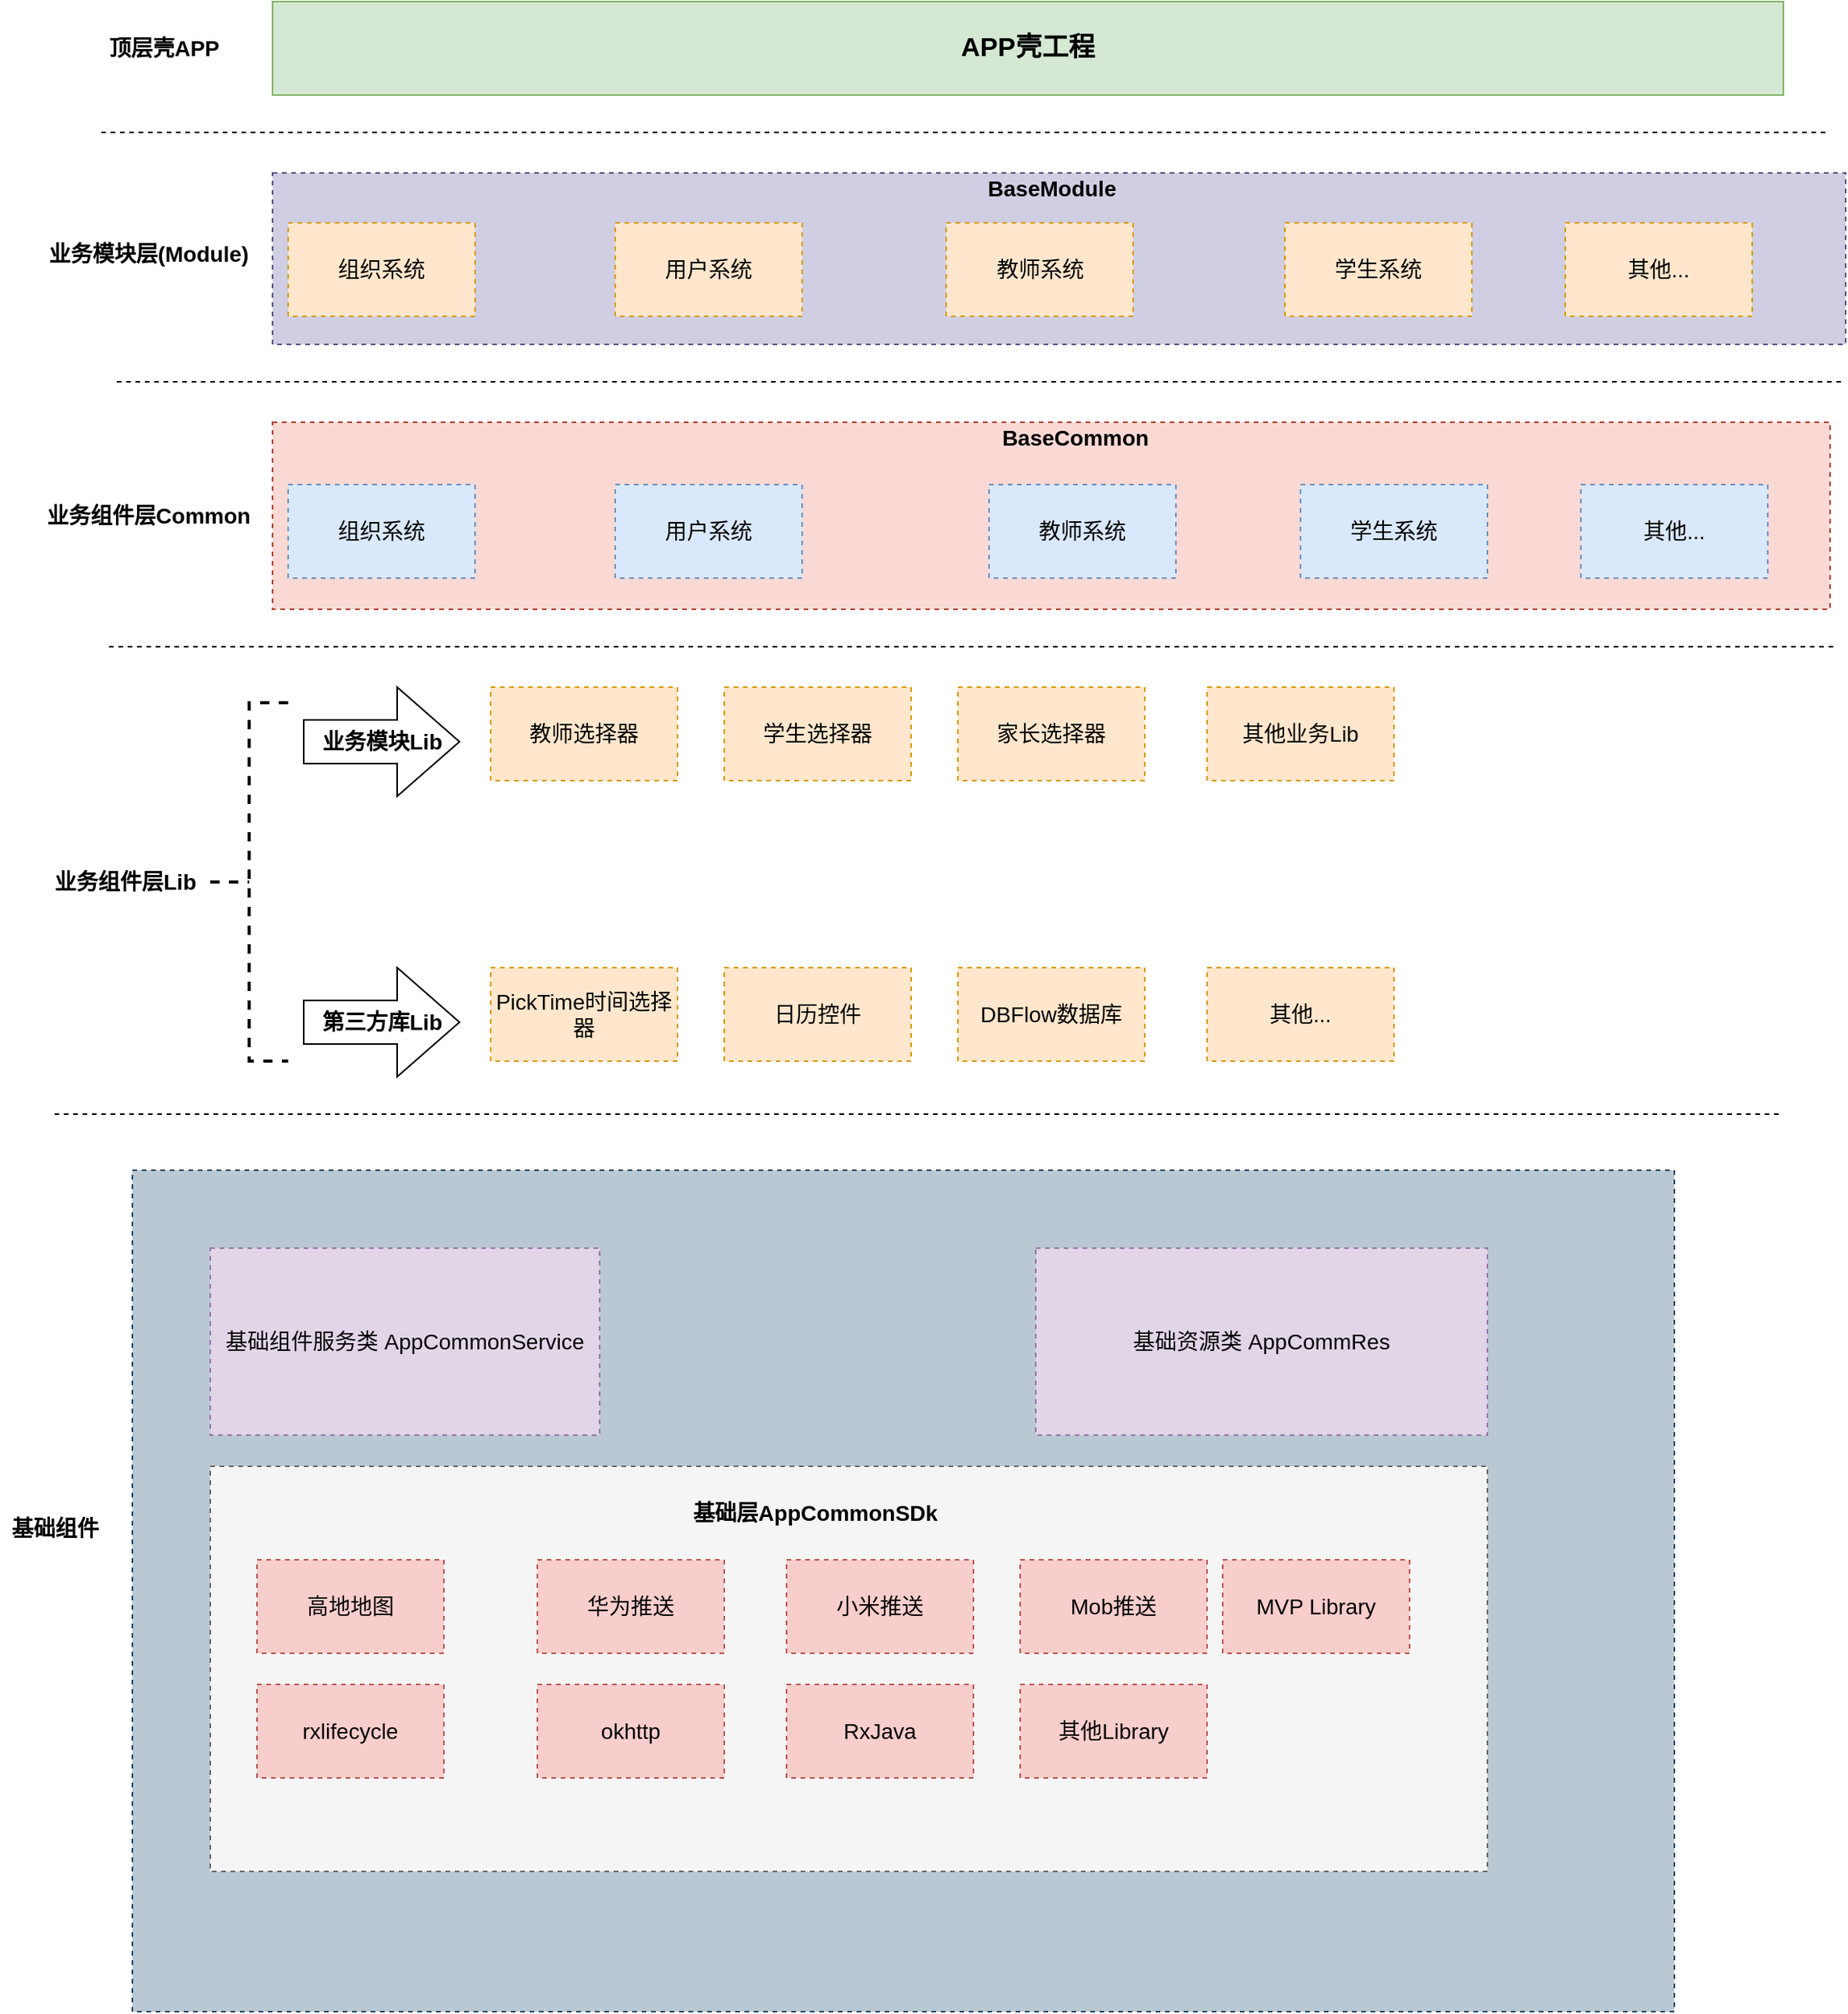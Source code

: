 <mxfile version="13.8.8" type="github">
  <diagram id="5YJdf_GiZVkq7qKEYGZW" name="Page-1">
    <mxGraphModel dx="2249" dy="762" grid="1" gridSize="10" guides="1" tooltips="1" connect="1" arrows="1" fold="1" page="1" pageScale="1" pageWidth="827" pageHeight="1169" math="0" shadow="0">
      <root>
        <mxCell id="0" />
        <mxCell id="1" parent="0" />
        <mxCell id="j0w_x6X-0oKLD-OR9ZKu-62" value="" style="rounded=0;whiteSpace=wrap;html=1;dashed=1;fontSize=14;fillColor=#d0cee2;strokeColor=#56517e;" vertex="1" parent="1">
          <mxGeometry x="100" y="170" width="1010" height="110" as="geometry" />
        </mxCell>
        <mxCell id="j0w_x6X-0oKLD-OR9ZKu-60" value="" style="rounded=0;whiteSpace=wrap;html=1;dashed=1;fontSize=14;fillColor=#fad9d5;strokeColor=#ae4132;" vertex="1" parent="1">
          <mxGeometry x="100" y="330" width="1000" height="120" as="geometry" />
        </mxCell>
        <mxCell id="j0w_x6X-0oKLD-OR9ZKu-58" value="" style="rounded=0;whiteSpace=wrap;html=1;dashed=1;fontSize=14;fillColor=#bac8d3;strokeColor=#23445d;" vertex="1" parent="1">
          <mxGeometry x="10" y="810" width="990" height="540" as="geometry" />
        </mxCell>
        <mxCell id="j0w_x6X-0oKLD-OR9ZKu-52" value="" style="rounded=0;whiteSpace=wrap;html=1;dashed=1;fontSize=14;fillColor=#f5f5f5;strokeColor=#666666;fontColor=#333333;" vertex="1" parent="1">
          <mxGeometry x="60" y="1000" width="820" height="260" as="geometry" />
        </mxCell>
        <mxCell id="QNq1hISHLKf9LOUZHScL-2" value="&lt;font style=&quot;font-size: 17px&quot;&gt;APP壳工程&lt;/font&gt;" style="rounded=0;whiteSpace=wrap;html=1;fillColor=#d5e8d4;strokeColor=#82b366;fontStyle=1" parent="1" vertex="1">
          <mxGeometry x="100" y="60" width="970" height="60" as="geometry" />
        </mxCell>
        <mxCell id="QNq1hISHLKf9LOUZHScL-4" value="顶层壳APP" style="text;html=1;align=center;verticalAlign=middle;resizable=0;points=[];autosize=1;fontStyle=1;fontSize=14;" parent="1" vertex="1">
          <mxGeometry x="-15" y="80" width="90" height="20" as="geometry" />
        </mxCell>
        <mxCell id="QNq1hISHLKf9LOUZHScL-5" value="" style="line;strokeWidth=1;fillColor=none;align=left;verticalAlign=middle;spacingTop=-1;spacingLeft=3;spacingRight=3;rotatable=0;labelPosition=right;points=[];portConstraint=eastwest;fontSize=14;dashed=1;" parent="1" vertex="1">
          <mxGeometry x="-10" y="140" width="1110" height="8" as="geometry" />
        </mxCell>
        <mxCell id="j0w_x6X-0oKLD-OR9ZKu-1" value="&lt;b&gt;业务模块层(Module)&lt;/b&gt;" style="text;html=1;align=center;verticalAlign=middle;resizable=0;points=[];autosize=1;fontSize=14;" vertex="1" parent="1">
          <mxGeometry x="-50" y="212" width="140" height="20" as="geometry" />
        </mxCell>
        <mxCell id="j0w_x6X-0oKLD-OR9ZKu-2" value="教师系统" style="rounded=0;whiteSpace=wrap;html=1;dashed=1;fontSize=14;fillColor=#ffe6cc;strokeColor=#d79b00;" vertex="1" parent="1">
          <mxGeometry x="532.5" y="202" width="120" height="60" as="geometry" />
        </mxCell>
        <mxCell id="j0w_x6X-0oKLD-OR9ZKu-3" value="学生系统" style="rounded=0;whiteSpace=wrap;html=1;dashed=1;fontSize=14;fillColor=#ffe6cc;strokeColor=#d79b00;" vertex="1" parent="1">
          <mxGeometry x="750" y="202" width="120" height="60" as="geometry" />
        </mxCell>
        <mxCell id="j0w_x6X-0oKLD-OR9ZKu-5" value="组织系统" style="rounded=0;whiteSpace=wrap;html=1;dashed=1;fontSize=14;fillColor=#ffe6cc;strokeColor=#d79b00;" vertex="1" parent="1">
          <mxGeometry x="110" y="202" width="120" height="60" as="geometry" />
        </mxCell>
        <mxCell id="j0w_x6X-0oKLD-OR9ZKu-6" value="用户系统" style="rounded=0;whiteSpace=wrap;html=1;dashed=1;fontSize=14;fillColor=#ffe6cc;strokeColor=#d79b00;" vertex="1" parent="1">
          <mxGeometry x="320" y="202" width="120" height="60" as="geometry" />
        </mxCell>
        <mxCell id="j0w_x6X-0oKLD-OR9ZKu-7" value="其他..." style="rounded=0;whiteSpace=wrap;html=1;dashed=1;fontSize=14;fillColor=#ffe6cc;strokeColor=#d79b00;" vertex="1" parent="1">
          <mxGeometry x="930" y="202" width="120" height="60" as="geometry" />
        </mxCell>
        <mxCell id="j0w_x6X-0oKLD-OR9ZKu-9" value="" style="line;strokeWidth=1;fillColor=none;align=left;verticalAlign=middle;spacingTop=-1;spacingLeft=3;spacingRight=3;rotatable=0;labelPosition=right;points=[];portConstraint=eastwest;fontSize=14;dashed=1;" vertex="1" parent="1">
          <mxGeometry y="300" width="1110" height="8" as="geometry" />
        </mxCell>
        <mxCell id="j0w_x6X-0oKLD-OR9ZKu-10" value="教师选择器" style="rounded=0;whiteSpace=wrap;html=1;dashed=1;fontSize=14;fillColor=#ffe6cc;strokeColor=#d79b00;" vertex="1" parent="1">
          <mxGeometry x="240" y="500" width="120" height="60" as="geometry" />
        </mxCell>
        <mxCell id="j0w_x6X-0oKLD-OR9ZKu-11" value="&lt;b&gt;业务组件层Lib&lt;/b&gt;" style="text;html=1;align=center;verticalAlign=middle;resizable=0;points=[];autosize=1;fontSize=14;" vertex="1" parent="1">
          <mxGeometry x="-50" y="615" width="110" height="20" as="geometry" />
        </mxCell>
        <mxCell id="j0w_x6X-0oKLD-OR9ZKu-16" value="" style="strokeWidth=2;html=1;shape=mxgraph.flowchart.annotation_2;align=left;labelPosition=right;pointerEvents=1;dashed=1;fontSize=14;" vertex="1" parent="1">
          <mxGeometry x="60" y="510" width="50" height="230" as="geometry" />
        </mxCell>
        <mxCell id="j0w_x6X-0oKLD-OR9ZKu-18" value="&lt;b&gt;业务模块Lib&lt;/b&gt;" style="html=1;shadow=0;dashed=0;align=center;verticalAlign=middle;shape=mxgraph.arrows2.arrow;dy=0.6;dx=40;notch=0;fontSize=14;" vertex="1" parent="1">
          <mxGeometry x="120" y="500" width="100" height="70" as="geometry" />
        </mxCell>
        <mxCell id="j0w_x6X-0oKLD-OR9ZKu-19" value="学生选择器" style="rounded=0;whiteSpace=wrap;html=1;dashed=1;fontSize=14;fillColor=#ffe6cc;strokeColor=#d79b00;" vertex="1" parent="1">
          <mxGeometry x="390" y="500" width="120" height="60" as="geometry" />
        </mxCell>
        <mxCell id="j0w_x6X-0oKLD-OR9ZKu-20" value="家长选择器" style="rounded=0;whiteSpace=wrap;html=1;dashed=1;fontSize=14;fillColor=#ffe6cc;strokeColor=#d79b00;" vertex="1" parent="1">
          <mxGeometry x="540" y="500" width="120" height="60" as="geometry" />
        </mxCell>
        <mxCell id="j0w_x6X-0oKLD-OR9ZKu-21" value="其他业务Lib" style="rounded=0;whiteSpace=wrap;html=1;dashed=1;fontSize=14;fillColor=#ffe6cc;strokeColor=#d79b00;" vertex="1" parent="1">
          <mxGeometry x="700" y="500" width="120" height="60" as="geometry" />
        </mxCell>
        <mxCell id="j0w_x6X-0oKLD-OR9ZKu-22" value="&lt;b&gt;第三方库Lib&lt;/b&gt;" style="html=1;shadow=0;dashed=0;align=center;verticalAlign=middle;shape=mxgraph.arrows2.arrow;dy=0.6;dx=40;notch=0;fontSize=14;" vertex="1" parent="1">
          <mxGeometry x="120" y="680" width="100" height="70" as="geometry" />
        </mxCell>
        <mxCell id="j0w_x6X-0oKLD-OR9ZKu-23" value="PickTime时间选择器" style="rounded=0;whiteSpace=wrap;html=1;dashed=1;fontSize=14;fillColor=#ffe6cc;strokeColor=#d79b00;" vertex="1" parent="1">
          <mxGeometry x="240" y="680" width="120" height="60" as="geometry" />
        </mxCell>
        <mxCell id="j0w_x6X-0oKLD-OR9ZKu-24" value="日历控件" style="rounded=0;whiteSpace=wrap;html=1;dashed=1;fontSize=14;fillColor=#ffe6cc;strokeColor=#d79b00;" vertex="1" parent="1">
          <mxGeometry x="390" y="680" width="120" height="60" as="geometry" />
        </mxCell>
        <mxCell id="j0w_x6X-0oKLD-OR9ZKu-25" value="DBFlow数据库" style="rounded=0;whiteSpace=wrap;html=1;dashed=1;fontSize=14;fillColor=#ffe6cc;strokeColor=#d79b00;" vertex="1" parent="1">
          <mxGeometry x="540" y="680" width="120" height="60" as="geometry" />
        </mxCell>
        <mxCell id="j0w_x6X-0oKLD-OR9ZKu-26" value="其他..." style="rounded=0;whiteSpace=wrap;html=1;dashed=1;fontSize=14;fillColor=#ffe6cc;strokeColor=#d79b00;" vertex="1" parent="1">
          <mxGeometry x="700" y="680" width="120" height="60" as="geometry" />
        </mxCell>
        <mxCell id="j0w_x6X-0oKLD-OR9ZKu-27" value="" style="line;strokeWidth=1;fillColor=none;align=left;verticalAlign=middle;spacingTop=-1;spacingLeft=3;spacingRight=3;rotatable=0;labelPosition=right;points=[];portConstraint=eastwest;fontSize=14;dashed=1;" vertex="1" parent="1">
          <mxGeometry x="-5" y="470" width="1110" height="8" as="geometry" />
        </mxCell>
        <mxCell id="j0w_x6X-0oKLD-OR9ZKu-29" value="&lt;b&gt;业务组件层Common&lt;/b&gt;" style="text;html=1;align=center;verticalAlign=middle;resizable=0;points=[];autosize=1;fontSize=14;" vertex="1" parent="1">
          <mxGeometry x="-55" y="380" width="150" height="20" as="geometry" />
        </mxCell>
        <mxCell id="j0w_x6X-0oKLD-OR9ZKu-37" value="教师系统" style="rounded=0;whiteSpace=wrap;html=1;dashed=1;fontSize=14;fillColor=#dae8fc;strokeColor=#6c8ebf;" vertex="1" parent="1">
          <mxGeometry x="560" y="370" width="120" height="60" as="geometry" />
        </mxCell>
        <mxCell id="j0w_x6X-0oKLD-OR9ZKu-38" value="学生系统" style="rounded=0;whiteSpace=wrap;html=1;dashed=1;fontSize=14;fillColor=#dae8fc;strokeColor=#6c8ebf;" vertex="1" parent="1">
          <mxGeometry x="760" y="370" width="120" height="60" as="geometry" />
        </mxCell>
        <mxCell id="j0w_x6X-0oKLD-OR9ZKu-39" value="组织系统" style="rounded=0;whiteSpace=wrap;html=1;dashed=1;fontSize=14;fillColor=#dae8fc;strokeColor=#6c8ebf;" vertex="1" parent="1">
          <mxGeometry x="110" y="370" width="120" height="60" as="geometry" />
        </mxCell>
        <mxCell id="j0w_x6X-0oKLD-OR9ZKu-40" value="用户系统" style="rounded=0;whiteSpace=wrap;html=1;dashed=1;fontSize=14;fillColor=#dae8fc;strokeColor=#6c8ebf;" vertex="1" parent="1">
          <mxGeometry x="320" y="370" width="120" height="60" as="geometry" />
        </mxCell>
        <mxCell id="j0w_x6X-0oKLD-OR9ZKu-41" value="其他..." style="rounded=0;whiteSpace=wrap;html=1;dashed=1;fontSize=14;fillColor=#dae8fc;strokeColor=#6c8ebf;" vertex="1" parent="1">
          <mxGeometry x="940" y="370" width="120" height="60" as="geometry" />
        </mxCell>
        <mxCell id="j0w_x6X-0oKLD-OR9ZKu-42" value="&lt;b&gt;基础组件&lt;/b&gt;" style="text;html=1;align=center;verticalAlign=middle;resizable=0;points=[];autosize=1;fontSize=14;" vertex="1" parent="1">
          <mxGeometry x="-75" y="1030" width="70" height="20" as="geometry" />
        </mxCell>
        <mxCell id="j0w_x6X-0oKLD-OR9ZKu-43" value="高地地图" style="rounded=0;whiteSpace=wrap;html=1;dashed=1;fontSize=14;fillColor=#f8cecc;strokeColor=#b85450;" vertex="1" parent="1">
          <mxGeometry x="90" y="1060" width="120" height="60" as="geometry" />
        </mxCell>
        <mxCell id="j0w_x6X-0oKLD-OR9ZKu-44" value="华为推送" style="rounded=0;whiteSpace=wrap;html=1;dashed=1;fontSize=14;fillColor=#f8cecc;strokeColor=#b85450;" vertex="1" parent="1">
          <mxGeometry x="270" y="1060" width="120" height="60" as="geometry" />
        </mxCell>
        <mxCell id="j0w_x6X-0oKLD-OR9ZKu-45" value="小米推送" style="rounded=0;whiteSpace=wrap;html=1;dashed=1;fontSize=14;fillColor=#f8cecc;strokeColor=#b85450;" vertex="1" parent="1">
          <mxGeometry x="430" y="1060" width="120" height="60" as="geometry" />
        </mxCell>
        <mxCell id="j0w_x6X-0oKLD-OR9ZKu-46" value="okhttp" style="rounded=0;whiteSpace=wrap;html=1;dashed=1;fontSize=14;fillColor=#f8cecc;strokeColor=#b85450;" vertex="1" parent="1">
          <mxGeometry x="270" y="1140" width="120" height="60" as="geometry" />
        </mxCell>
        <mxCell id="j0w_x6X-0oKLD-OR9ZKu-47" value="RxJava" style="rounded=0;whiteSpace=wrap;html=1;dashed=1;fontSize=14;fillColor=#f8cecc;strokeColor=#b85450;" vertex="1" parent="1">
          <mxGeometry x="430" y="1140" width="120" height="60" as="geometry" />
        </mxCell>
        <mxCell id="j0w_x6X-0oKLD-OR9ZKu-48" value="rxlifecycle" style="rounded=0;whiteSpace=wrap;html=1;dashed=1;fontSize=14;fillColor=#f8cecc;strokeColor=#b85450;" vertex="1" parent="1">
          <mxGeometry x="90" y="1140" width="120" height="60" as="geometry" />
        </mxCell>
        <mxCell id="j0w_x6X-0oKLD-OR9ZKu-49" value="Mob推送" style="rounded=0;whiteSpace=wrap;html=1;dashed=1;fontSize=14;fillColor=#f8cecc;strokeColor=#b85450;" vertex="1" parent="1">
          <mxGeometry x="580" y="1060" width="120" height="60" as="geometry" />
        </mxCell>
        <mxCell id="j0w_x6X-0oKLD-OR9ZKu-50" value="其他Library" style="rounded=0;whiteSpace=wrap;html=1;dashed=1;fontSize=14;fillColor=#f8cecc;strokeColor=#b85450;" vertex="1" parent="1">
          <mxGeometry x="580" y="1140" width="120" height="60" as="geometry" />
        </mxCell>
        <mxCell id="j0w_x6X-0oKLD-OR9ZKu-51" value="" style="line;strokeWidth=1;fillColor=none;align=left;verticalAlign=middle;spacingTop=-1;spacingLeft=3;spacingRight=3;rotatable=0;labelPosition=right;points=[];portConstraint=eastwest;fontSize=14;dashed=1;" vertex="1" parent="1">
          <mxGeometry x="-40" y="770" width="1110" height="8" as="geometry" />
        </mxCell>
        <mxCell id="j0w_x6X-0oKLD-OR9ZKu-53" value="&lt;b&gt;基础层AppCommonSDk&lt;/b&gt;" style="text;html=1;align=center;verticalAlign=middle;resizable=0;points=[];autosize=1;fontSize=14;" vertex="1" parent="1">
          <mxGeometry x="362.5" y="1020" width="170" height="20" as="geometry" />
        </mxCell>
        <mxCell id="j0w_x6X-0oKLD-OR9ZKu-55" value="MVP Library" style="rounded=0;whiteSpace=wrap;html=1;dashed=1;fontSize=14;fillColor=#f8cecc;strokeColor=#b85450;" vertex="1" parent="1">
          <mxGeometry x="710" y="1060" width="120" height="60" as="geometry" />
        </mxCell>
        <mxCell id="j0w_x6X-0oKLD-OR9ZKu-56" value="基础组件服务类 AppCommonService" style="rounded=0;whiteSpace=wrap;html=1;dashed=1;fontSize=14;fillColor=#e1d5e7;strokeColor=#9673a6;" vertex="1" parent="1">
          <mxGeometry x="60" y="860" width="250" height="120" as="geometry" />
        </mxCell>
        <mxCell id="j0w_x6X-0oKLD-OR9ZKu-57" value="基础资源类 AppCommRes" style="rounded=0;whiteSpace=wrap;html=1;dashed=1;fontSize=14;fillColor=#e1d5e7;strokeColor=#9673a6;" vertex="1" parent="1">
          <mxGeometry x="590" y="860" width="290" height="120" as="geometry" />
        </mxCell>
        <mxCell id="j0w_x6X-0oKLD-OR9ZKu-61" value="&lt;b&gt;BaseCommon&lt;/b&gt;" style="text;html=1;align=center;verticalAlign=middle;resizable=0;points=[];autosize=1;fontSize=14;" vertex="1" parent="1">
          <mxGeometry x="560" y="330" width="110" height="20" as="geometry" />
        </mxCell>
        <mxCell id="j0w_x6X-0oKLD-OR9ZKu-63" value="&lt;b&gt;BaseModule&lt;/b&gt;" style="text;html=1;align=center;verticalAlign=middle;resizable=0;points=[];autosize=1;fontSize=14;" vertex="1" parent="1">
          <mxGeometry x="550" y="170" width="100" height="20" as="geometry" />
        </mxCell>
      </root>
    </mxGraphModel>
  </diagram>
</mxfile>
